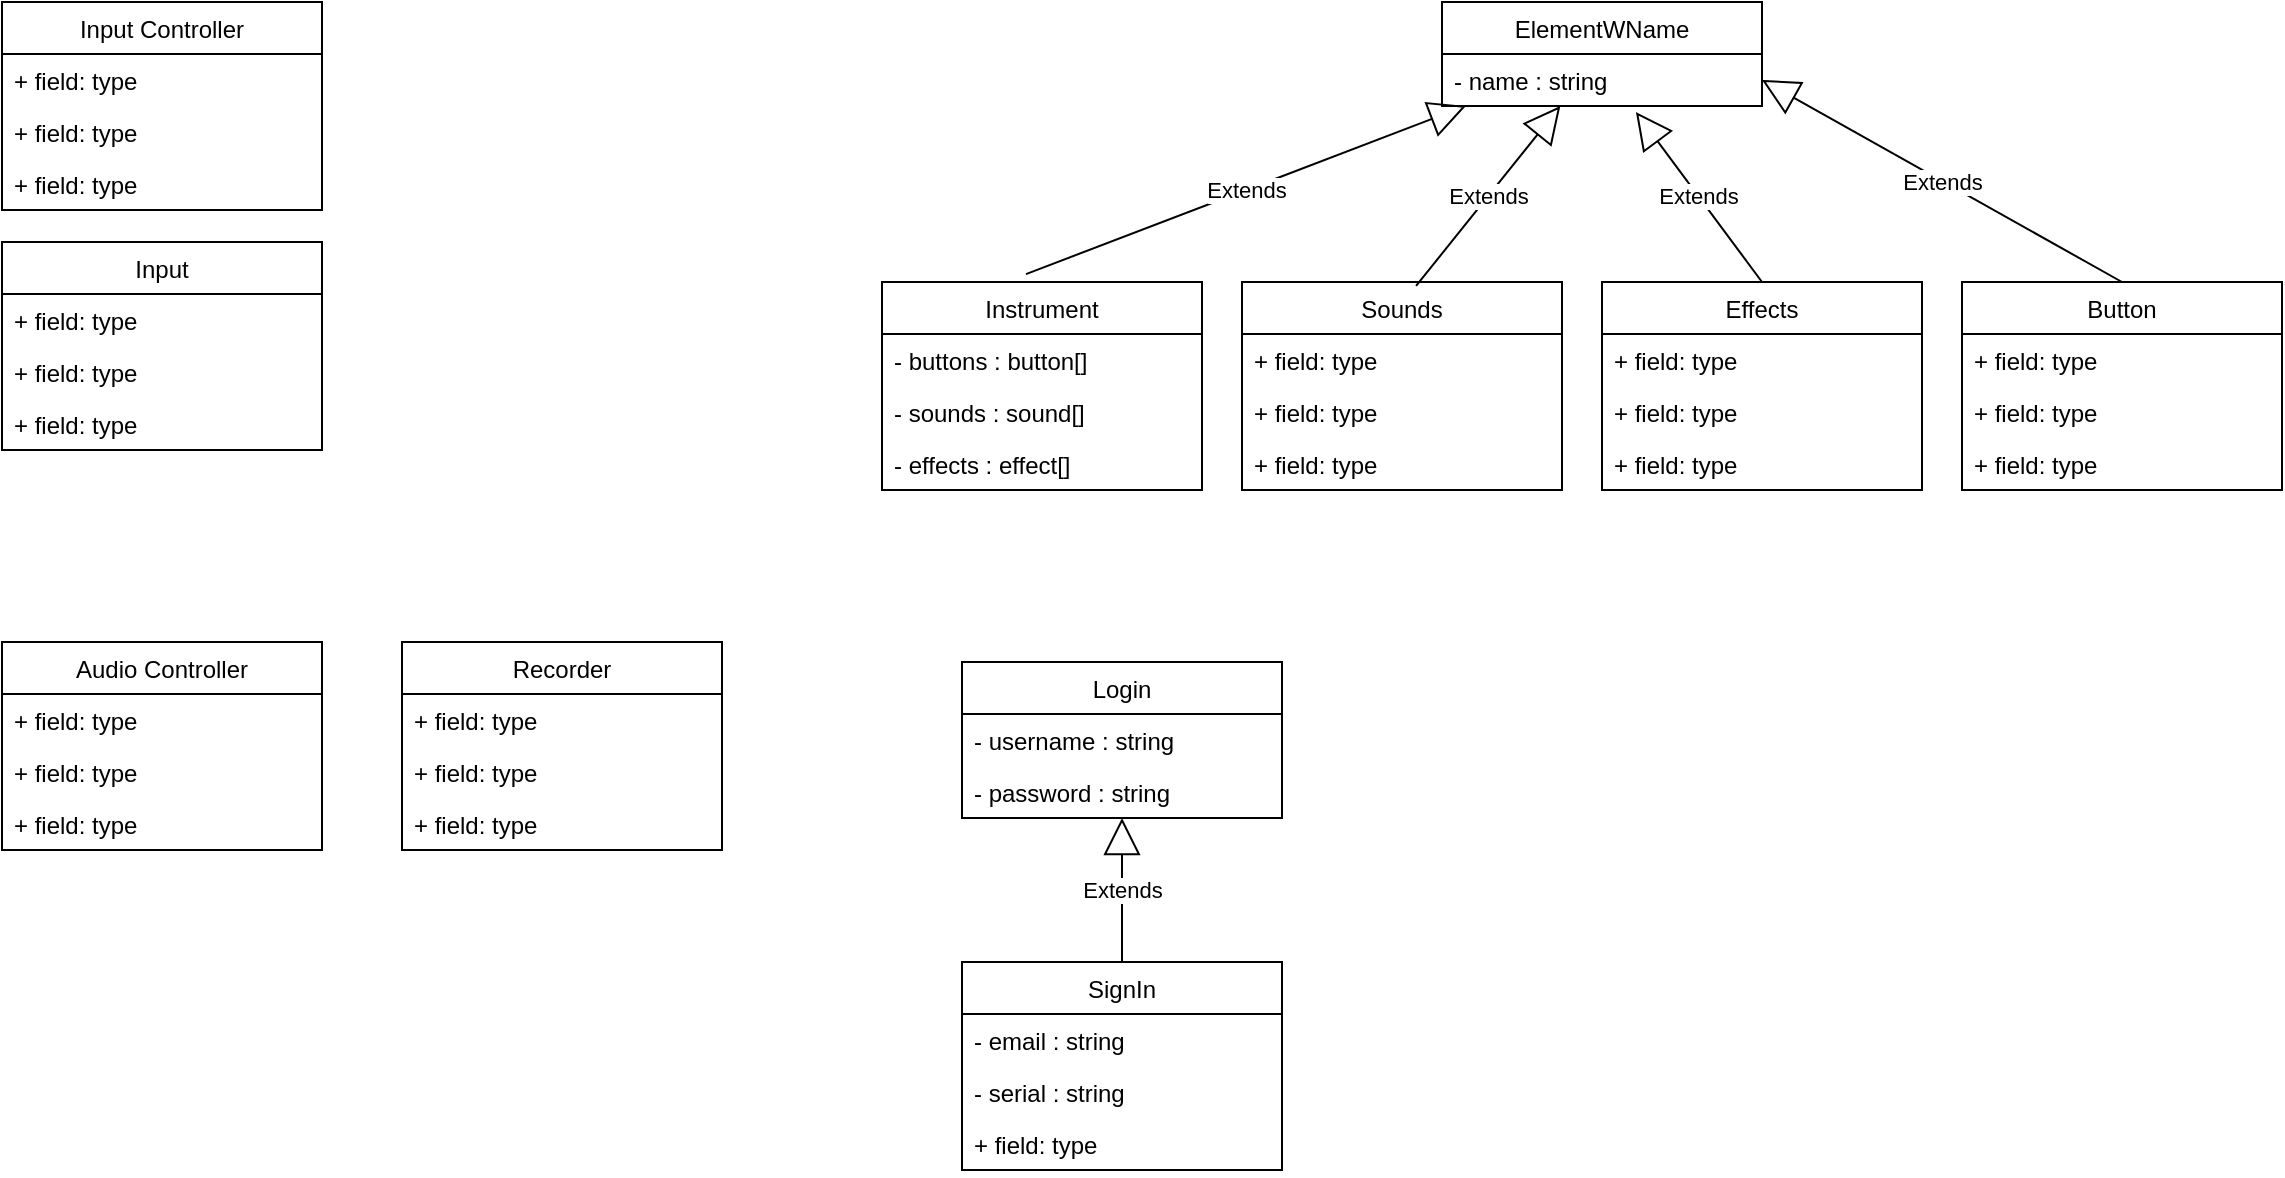 <mxfile version="17.2.4" type="device"><diagram id="C5RBs43oDa-KdzZeNtuy" name="Page-1"><mxGraphModel dx="1422" dy="766" grid="1" gridSize="10" guides="1" tooltips="1" connect="1" arrows="1" fold="1" page="1" pageScale="1" pageWidth="827" pageHeight="1169" math="0" shadow="0"><root><mxCell id="WIyWlLk6GJQsqaUBKTNV-0"/><mxCell id="WIyWlLk6GJQsqaUBKTNV-1" parent="WIyWlLk6GJQsqaUBKTNV-0"/><mxCell id="QIgA75V_MfnL9wq67aH5-4" value="Button" style="swimlane;fontStyle=0;childLayout=stackLayout;horizontal=1;startSize=26;fillColor=none;horizontalStack=0;resizeParent=1;resizeParentMax=0;resizeLast=0;collapsible=1;marginBottom=0;" vertex="1" parent="WIyWlLk6GJQsqaUBKTNV-1"><mxGeometry x="1020" y="180" width="160" height="104" as="geometry"/></mxCell><mxCell id="QIgA75V_MfnL9wq67aH5-5" value="+ field: type" style="text;strokeColor=none;fillColor=none;align=left;verticalAlign=top;spacingLeft=4;spacingRight=4;overflow=hidden;rotatable=0;points=[[0,0.5],[1,0.5]];portConstraint=eastwest;" vertex="1" parent="QIgA75V_MfnL9wq67aH5-4"><mxGeometry y="26" width="160" height="26" as="geometry"/></mxCell><mxCell id="QIgA75V_MfnL9wq67aH5-6" value="+ field: type" style="text;strokeColor=none;fillColor=none;align=left;verticalAlign=top;spacingLeft=4;spacingRight=4;overflow=hidden;rotatable=0;points=[[0,0.5],[1,0.5]];portConstraint=eastwest;" vertex="1" parent="QIgA75V_MfnL9wq67aH5-4"><mxGeometry y="52" width="160" height="26" as="geometry"/></mxCell><mxCell id="QIgA75V_MfnL9wq67aH5-7" value="+ field: type" style="text;strokeColor=none;fillColor=none;align=left;verticalAlign=top;spacingLeft=4;spacingRight=4;overflow=hidden;rotatable=0;points=[[0,0.5],[1,0.5]];portConstraint=eastwest;" vertex="1" parent="QIgA75V_MfnL9wq67aH5-4"><mxGeometry y="78" width="160" height="26" as="geometry"/></mxCell><mxCell id="QIgA75V_MfnL9wq67aH5-12" value="Instrument" style="swimlane;fontStyle=0;childLayout=stackLayout;horizontal=1;startSize=26;fillColor=none;horizontalStack=0;resizeParent=1;resizeParentMax=0;resizeLast=0;collapsible=1;marginBottom=0;" vertex="1" parent="WIyWlLk6GJQsqaUBKTNV-1"><mxGeometry x="480" y="180" width="160" height="104" as="geometry"/></mxCell><mxCell id="QIgA75V_MfnL9wq67aH5-13" value="- buttons : button[]" style="text;strokeColor=none;fillColor=none;align=left;verticalAlign=top;spacingLeft=4;spacingRight=4;overflow=hidden;rotatable=0;points=[[0,0.5],[1,0.5]];portConstraint=eastwest;" vertex="1" parent="QIgA75V_MfnL9wq67aH5-12"><mxGeometry y="26" width="160" height="26" as="geometry"/></mxCell><mxCell id="QIgA75V_MfnL9wq67aH5-14" value="- sounds : sound[]" style="text;strokeColor=none;fillColor=none;align=left;verticalAlign=top;spacingLeft=4;spacingRight=4;overflow=hidden;rotatable=0;points=[[0,0.5],[1,0.5]];portConstraint=eastwest;" vertex="1" parent="QIgA75V_MfnL9wq67aH5-12"><mxGeometry y="52" width="160" height="26" as="geometry"/></mxCell><mxCell id="QIgA75V_MfnL9wq67aH5-15" value="- effects : effect[]" style="text;strokeColor=none;fillColor=none;align=left;verticalAlign=top;spacingLeft=4;spacingRight=4;overflow=hidden;rotatable=0;points=[[0,0.5],[1,0.5]];portConstraint=eastwest;" vertex="1" parent="QIgA75V_MfnL9wq67aH5-12"><mxGeometry y="78" width="160" height="26" as="geometry"/></mxCell><mxCell id="QIgA75V_MfnL9wq67aH5-16" value="Input Controller" style="swimlane;fontStyle=0;childLayout=stackLayout;horizontal=1;startSize=26;fillColor=none;horizontalStack=0;resizeParent=1;resizeParentMax=0;resizeLast=0;collapsible=1;marginBottom=0;" vertex="1" parent="WIyWlLk6GJQsqaUBKTNV-1"><mxGeometry x="40" y="40" width="160" height="104" as="geometry"/></mxCell><mxCell id="QIgA75V_MfnL9wq67aH5-17" value="+ field: type" style="text;strokeColor=none;fillColor=none;align=left;verticalAlign=top;spacingLeft=4;spacingRight=4;overflow=hidden;rotatable=0;points=[[0,0.5],[1,0.5]];portConstraint=eastwest;" vertex="1" parent="QIgA75V_MfnL9wq67aH5-16"><mxGeometry y="26" width="160" height="26" as="geometry"/></mxCell><mxCell id="QIgA75V_MfnL9wq67aH5-18" value="+ field: type" style="text;strokeColor=none;fillColor=none;align=left;verticalAlign=top;spacingLeft=4;spacingRight=4;overflow=hidden;rotatable=0;points=[[0,0.5],[1,0.5]];portConstraint=eastwest;" vertex="1" parent="QIgA75V_MfnL9wq67aH5-16"><mxGeometry y="52" width="160" height="26" as="geometry"/></mxCell><mxCell id="QIgA75V_MfnL9wq67aH5-19" value="+ field: type" style="text;strokeColor=none;fillColor=none;align=left;verticalAlign=top;spacingLeft=4;spacingRight=4;overflow=hidden;rotatable=0;points=[[0,0.5],[1,0.5]];portConstraint=eastwest;" vertex="1" parent="QIgA75V_MfnL9wq67aH5-16"><mxGeometry y="78" width="160" height="26" as="geometry"/></mxCell><mxCell id="QIgA75V_MfnL9wq67aH5-20" value="Input" style="swimlane;fontStyle=0;childLayout=stackLayout;horizontal=1;startSize=26;fillColor=none;horizontalStack=0;resizeParent=1;resizeParentMax=0;resizeLast=0;collapsible=1;marginBottom=0;" vertex="1" parent="WIyWlLk6GJQsqaUBKTNV-1"><mxGeometry x="40" y="160" width="160" height="104" as="geometry"/></mxCell><mxCell id="QIgA75V_MfnL9wq67aH5-21" value="+ field: type" style="text;strokeColor=none;fillColor=none;align=left;verticalAlign=top;spacingLeft=4;spacingRight=4;overflow=hidden;rotatable=0;points=[[0,0.5],[1,0.5]];portConstraint=eastwest;" vertex="1" parent="QIgA75V_MfnL9wq67aH5-20"><mxGeometry y="26" width="160" height="26" as="geometry"/></mxCell><mxCell id="QIgA75V_MfnL9wq67aH5-22" value="+ field: type" style="text;strokeColor=none;fillColor=none;align=left;verticalAlign=top;spacingLeft=4;spacingRight=4;overflow=hidden;rotatable=0;points=[[0,0.5],[1,0.5]];portConstraint=eastwest;" vertex="1" parent="QIgA75V_MfnL9wq67aH5-20"><mxGeometry y="52" width="160" height="26" as="geometry"/></mxCell><mxCell id="QIgA75V_MfnL9wq67aH5-23" value="+ field: type" style="text;strokeColor=none;fillColor=none;align=left;verticalAlign=top;spacingLeft=4;spacingRight=4;overflow=hidden;rotatable=0;points=[[0,0.5],[1,0.5]];portConstraint=eastwest;" vertex="1" parent="QIgA75V_MfnL9wq67aH5-20"><mxGeometry y="78" width="160" height="26" as="geometry"/></mxCell><mxCell id="QIgA75V_MfnL9wq67aH5-24" value="Audio Controller" style="swimlane;fontStyle=0;childLayout=stackLayout;horizontal=1;startSize=26;fillColor=none;horizontalStack=0;resizeParent=1;resizeParentMax=0;resizeLast=0;collapsible=1;marginBottom=0;" vertex="1" parent="WIyWlLk6GJQsqaUBKTNV-1"><mxGeometry x="40" y="360" width="160" height="104" as="geometry"/></mxCell><mxCell id="QIgA75V_MfnL9wq67aH5-25" value="+ field: type" style="text;strokeColor=none;fillColor=none;align=left;verticalAlign=top;spacingLeft=4;spacingRight=4;overflow=hidden;rotatable=0;points=[[0,0.5],[1,0.5]];portConstraint=eastwest;" vertex="1" parent="QIgA75V_MfnL9wq67aH5-24"><mxGeometry y="26" width="160" height="26" as="geometry"/></mxCell><mxCell id="QIgA75V_MfnL9wq67aH5-26" value="+ field: type" style="text;strokeColor=none;fillColor=none;align=left;verticalAlign=top;spacingLeft=4;spacingRight=4;overflow=hidden;rotatable=0;points=[[0,0.5],[1,0.5]];portConstraint=eastwest;" vertex="1" parent="QIgA75V_MfnL9wq67aH5-24"><mxGeometry y="52" width="160" height="26" as="geometry"/></mxCell><mxCell id="QIgA75V_MfnL9wq67aH5-27" value="+ field: type" style="text;strokeColor=none;fillColor=none;align=left;verticalAlign=top;spacingLeft=4;spacingRight=4;overflow=hidden;rotatable=0;points=[[0,0.5],[1,0.5]];portConstraint=eastwest;" vertex="1" parent="QIgA75V_MfnL9wq67aH5-24"><mxGeometry y="78" width="160" height="26" as="geometry"/></mxCell><mxCell id="QIgA75V_MfnL9wq67aH5-28" value="Effects" style="swimlane;fontStyle=0;childLayout=stackLayout;horizontal=1;startSize=26;fillColor=none;horizontalStack=0;resizeParent=1;resizeParentMax=0;resizeLast=0;collapsible=1;marginBottom=0;" vertex="1" parent="WIyWlLk6GJQsqaUBKTNV-1"><mxGeometry x="840" y="180" width="160" height="104" as="geometry"/></mxCell><mxCell id="QIgA75V_MfnL9wq67aH5-29" value="+ field: type" style="text;strokeColor=none;fillColor=none;align=left;verticalAlign=top;spacingLeft=4;spacingRight=4;overflow=hidden;rotatable=0;points=[[0,0.5],[1,0.5]];portConstraint=eastwest;" vertex="1" parent="QIgA75V_MfnL9wq67aH5-28"><mxGeometry y="26" width="160" height="26" as="geometry"/></mxCell><mxCell id="QIgA75V_MfnL9wq67aH5-30" value="+ field: type" style="text;strokeColor=none;fillColor=none;align=left;verticalAlign=top;spacingLeft=4;spacingRight=4;overflow=hidden;rotatable=0;points=[[0,0.5],[1,0.5]];portConstraint=eastwest;" vertex="1" parent="QIgA75V_MfnL9wq67aH5-28"><mxGeometry y="52" width="160" height="26" as="geometry"/></mxCell><mxCell id="QIgA75V_MfnL9wq67aH5-31" value="+ field: type" style="text;strokeColor=none;fillColor=none;align=left;verticalAlign=top;spacingLeft=4;spacingRight=4;overflow=hidden;rotatable=0;points=[[0,0.5],[1,0.5]];portConstraint=eastwest;" vertex="1" parent="QIgA75V_MfnL9wq67aH5-28"><mxGeometry y="78" width="160" height="26" as="geometry"/></mxCell><mxCell id="QIgA75V_MfnL9wq67aH5-32" value="ElementWName" style="swimlane;fontStyle=0;childLayout=stackLayout;horizontal=1;startSize=26;fillColor=none;horizontalStack=0;resizeParent=1;resizeParentMax=0;resizeLast=0;collapsible=1;marginBottom=0;" vertex="1" parent="WIyWlLk6GJQsqaUBKTNV-1"><mxGeometry x="760" y="40" width="160" height="52" as="geometry"/></mxCell><mxCell id="QIgA75V_MfnL9wq67aH5-33" value="- name : string" style="text;strokeColor=none;fillColor=none;align=left;verticalAlign=top;spacingLeft=4;spacingRight=4;overflow=hidden;rotatable=0;points=[[0,0.5],[1,0.5]];portConstraint=eastwest;" vertex="1" parent="QIgA75V_MfnL9wq67aH5-32"><mxGeometry y="26" width="160" height="26" as="geometry"/></mxCell><mxCell id="QIgA75V_MfnL9wq67aH5-36" value="Login" style="swimlane;fontStyle=0;childLayout=stackLayout;horizontal=1;startSize=26;fillColor=none;horizontalStack=0;resizeParent=1;resizeParentMax=0;resizeLast=0;collapsible=1;marginBottom=0;" vertex="1" parent="WIyWlLk6GJQsqaUBKTNV-1"><mxGeometry x="520" y="370" width="160" height="78" as="geometry"/></mxCell><mxCell id="QIgA75V_MfnL9wq67aH5-37" value="- username : string" style="text;strokeColor=none;fillColor=none;align=left;verticalAlign=top;spacingLeft=4;spacingRight=4;overflow=hidden;rotatable=0;points=[[0,0.5],[1,0.5]];portConstraint=eastwest;" vertex="1" parent="QIgA75V_MfnL9wq67aH5-36"><mxGeometry y="26" width="160" height="26" as="geometry"/></mxCell><mxCell id="QIgA75V_MfnL9wq67aH5-38" value="- password : string" style="text;strokeColor=none;fillColor=none;align=left;verticalAlign=top;spacingLeft=4;spacingRight=4;overflow=hidden;rotatable=0;points=[[0,0.5],[1,0.5]];portConstraint=eastwest;" vertex="1" parent="QIgA75V_MfnL9wq67aH5-36"><mxGeometry y="52" width="160" height="26" as="geometry"/></mxCell><mxCell id="QIgA75V_MfnL9wq67aH5-40" value="SignIn" style="swimlane;fontStyle=0;childLayout=stackLayout;horizontal=1;startSize=26;fillColor=none;horizontalStack=0;resizeParent=1;resizeParentMax=0;resizeLast=0;collapsible=1;marginBottom=0;" vertex="1" parent="WIyWlLk6GJQsqaUBKTNV-1"><mxGeometry x="520" y="520" width="160" height="104" as="geometry"/></mxCell><mxCell id="QIgA75V_MfnL9wq67aH5-41" value="- email : string" style="text;strokeColor=none;fillColor=none;align=left;verticalAlign=top;spacingLeft=4;spacingRight=4;overflow=hidden;rotatable=0;points=[[0,0.5],[1,0.5]];portConstraint=eastwest;" vertex="1" parent="QIgA75V_MfnL9wq67aH5-40"><mxGeometry y="26" width="160" height="26" as="geometry"/></mxCell><mxCell id="QIgA75V_MfnL9wq67aH5-42" value="- serial : string" style="text;strokeColor=none;fillColor=none;align=left;verticalAlign=top;spacingLeft=4;spacingRight=4;overflow=hidden;rotatable=0;points=[[0,0.5],[1,0.5]];portConstraint=eastwest;" vertex="1" parent="QIgA75V_MfnL9wq67aH5-40"><mxGeometry y="52" width="160" height="26" as="geometry"/></mxCell><mxCell id="QIgA75V_MfnL9wq67aH5-43" value="+ field: type" style="text;strokeColor=none;fillColor=none;align=left;verticalAlign=top;spacingLeft=4;spacingRight=4;overflow=hidden;rotatable=0;points=[[0,0.5],[1,0.5]];portConstraint=eastwest;" vertex="1" parent="QIgA75V_MfnL9wq67aH5-40"><mxGeometry y="78" width="160" height="26" as="geometry"/></mxCell><mxCell id="QIgA75V_MfnL9wq67aH5-44" value="Recorder" style="swimlane;fontStyle=0;childLayout=stackLayout;horizontal=1;startSize=26;fillColor=none;horizontalStack=0;resizeParent=1;resizeParentMax=0;resizeLast=0;collapsible=1;marginBottom=0;" vertex="1" parent="WIyWlLk6GJQsqaUBKTNV-1"><mxGeometry x="240" y="360" width="160" height="104" as="geometry"/></mxCell><mxCell id="QIgA75V_MfnL9wq67aH5-45" value="+ field: type" style="text;strokeColor=none;fillColor=none;align=left;verticalAlign=top;spacingLeft=4;spacingRight=4;overflow=hidden;rotatable=0;points=[[0,0.5],[1,0.5]];portConstraint=eastwest;" vertex="1" parent="QIgA75V_MfnL9wq67aH5-44"><mxGeometry y="26" width="160" height="26" as="geometry"/></mxCell><mxCell id="QIgA75V_MfnL9wq67aH5-46" value="+ field: type" style="text;strokeColor=none;fillColor=none;align=left;verticalAlign=top;spacingLeft=4;spacingRight=4;overflow=hidden;rotatable=0;points=[[0,0.5],[1,0.5]];portConstraint=eastwest;" vertex="1" parent="QIgA75V_MfnL9wq67aH5-44"><mxGeometry y="52" width="160" height="26" as="geometry"/></mxCell><mxCell id="QIgA75V_MfnL9wq67aH5-47" value="+ field: type" style="text;strokeColor=none;fillColor=none;align=left;verticalAlign=top;spacingLeft=4;spacingRight=4;overflow=hidden;rotatable=0;points=[[0,0.5],[1,0.5]];portConstraint=eastwest;" vertex="1" parent="QIgA75V_MfnL9wq67aH5-44"><mxGeometry y="78" width="160" height="26" as="geometry"/></mxCell><mxCell id="QIgA75V_MfnL9wq67aH5-48" value="Sounds" style="swimlane;fontStyle=0;childLayout=stackLayout;horizontal=1;startSize=26;fillColor=none;horizontalStack=0;resizeParent=1;resizeParentMax=0;resizeLast=0;collapsible=1;marginBottom=0;" vertex="1" parent="WIyWlLk6GJQsqaUBKTNV-1"><mxGeometry x="660" y="180" width="160" height="104" as="geometry"/></mxCell><mxCell id="QIgA75V_MfnL9wq67aH5-49" value="+ field: type" style="text;strokeColor=none;fillColor=none;align=left;verticalAlign=top;spacingLeft=4;spacingRight=4;overflow=hidden;rotatable=0;points=[[0,0.5],[1,0.5]];portConstraint=eastwest;" vertex="1" parent="QIgA75V_MfnL9wq67aH5-48"><mxGeometry y="26" width="160" height="26" as="geometry"/></mxCell><mxCell id="QIgA75V_MfnL9wq67aH5-50" value="+ field: type" style="text;strokeColor=none;fillColor=none;align=left;verticalAlign=top;spacingLeft=4;spacingRight=4;overflow=hidden;rotatable=0;points=[[0,0.5],[1,0.5]];portConstraint=eastwest;" vertex="1" parent="QIgA75V_MfnL9wq67aH5-48"><mxGeometry y="52" width="160" height="26" as="geometry"/></mxCell><mxCell id="QIgA75V_MfnL9wq67aH5-51" value="+ field: type" style="text;strokeColor=none;fillColor=none;align=left;verticalAlign=top;spacingLeft=4;spacingRight=4;overflow=hidden;rotatable=0;points=[[0,0.5],[1,0.5]];portConstraint=eastwest;" vertex="1" parent="QIgA75V_MfnL9wq67aH5-48"><mxGeometry y="78" width="160" height="26" as="geometry"/></mxCell><mxCell id="QIgA75V_MfnL9wq67aH5-52" value="Extends" style="endArrow=block;endSize=16;endFill=0;html=1;rounded=0;entryX=1;entryY=0.5;entryDx=0;entryDy=0;exitX=0.5;exitY=0;exitDx=0;exitDy=0;" edge="1" parent="WIyWlLk6GJQsqaUBKTNV-1" source="QIgA75V_MfnL9wq67aH5-4" target="QIgA75V_MfnL9wq67aH5-33"><mxGeometry width="160" relative="1" as="geometry"><mxPoint x="550" y="390" as="sourcePoint"/><mxPoint x="920" y="105" as="targetPoint"/></mxGeometry></mxCell><mxCell id="QIgA75V_MfnL9wq67aH5-53" value="Extends" style="endArrow=block;endSize=16;endFill=0;html=1;rounded=0;entryX=0.606;entryY=1.115;entryDx=0;entryDy=0;entryPerimeter=0;exitX=0.5;exitY=0;exitDx=0;exitDy=0;" edge="1" parent="WIyWlLk6GJQsqaUBKTNV-1" source="QIgA75V_MfnL9wq67aH5-28" target="QIgA75V_MfnL9wq67aH5-33"><mxGeometry width="160" relative="1" as="geometry"><mxPoint x="770" y="370" as="sourcePoint"/><mxPoint x="860" y="143.012" as="targetPoint"/></mxGeometry></mxCell><mxCell id="QIgA75V_MfnL9wq67aH5-54" value="Extends" style="endArrow=block;endSize=16;endFill=0;html=1;rounded=0;exitX=0.544;exitY=0.019;exitDx=0;exitDy=0;exitPerimeter=0;" edge="1" parent="WIyWlLk6GJQsqaUBKTNV-1" source="QIgA75V_MfnL9wq67aH5-48" target="QIgA75V_MfnL9wq67aH5-32"><mxGeometry width="160" relative="1" as="geometry"><mxPoint x="760" y="450" as="sourcePoint"/><mxPoint x="920" y="450" as="targetPoint"/></mxGeometry></mxCell><mxCell id="QIgA75V_MfnL9wq67aH5-55" value="Extends" style="endArrow=block;endSize=16;endFill=0;html=1;rounded=0;exitX=0.45;exitY=-0.038;exitDx=0;exitDy=0;exitPerimeter=0;" edge="1" parent="WIyWlLk6GJQsqaUBKTNV-1" source="QIgA75V_MfnL9wq67aH5-12" target="QIgA75V_MfnL9wq67aH5-32"><mxGeometry width="160" relative="1" as="geometry"><mxPoint x="550" y="390" as="sourcePoint"/><mxPoint x="710" y="390" as="targetPoint"/></mxGeometry></mxCell><mxCell id="QIgA75V_MfnL9wq67aH5-56" value="Extends" style="endArrow=block;endSize=16;endFill=0;html=1;rounded=0;exitX=0.5;exitY=0;exitDx=0;exitDy=0;" edge="1" parent="WIyWlLk6GJQsqaUBKTNV-1" source="QIgA75V_MfnL9wq67aH5-40" target="QIgA75V_MfnL9wq67aH5-38"><mxGeometry width="160" relative="1" as="geometry"><mxPoint x="550" y="390" as="sourcePoint"/><mxPoint x="599.04" y="478.992" as="targetPoint"/></mxGeometry></mxCell></root></mxGraphModel></diagram></mxfile>